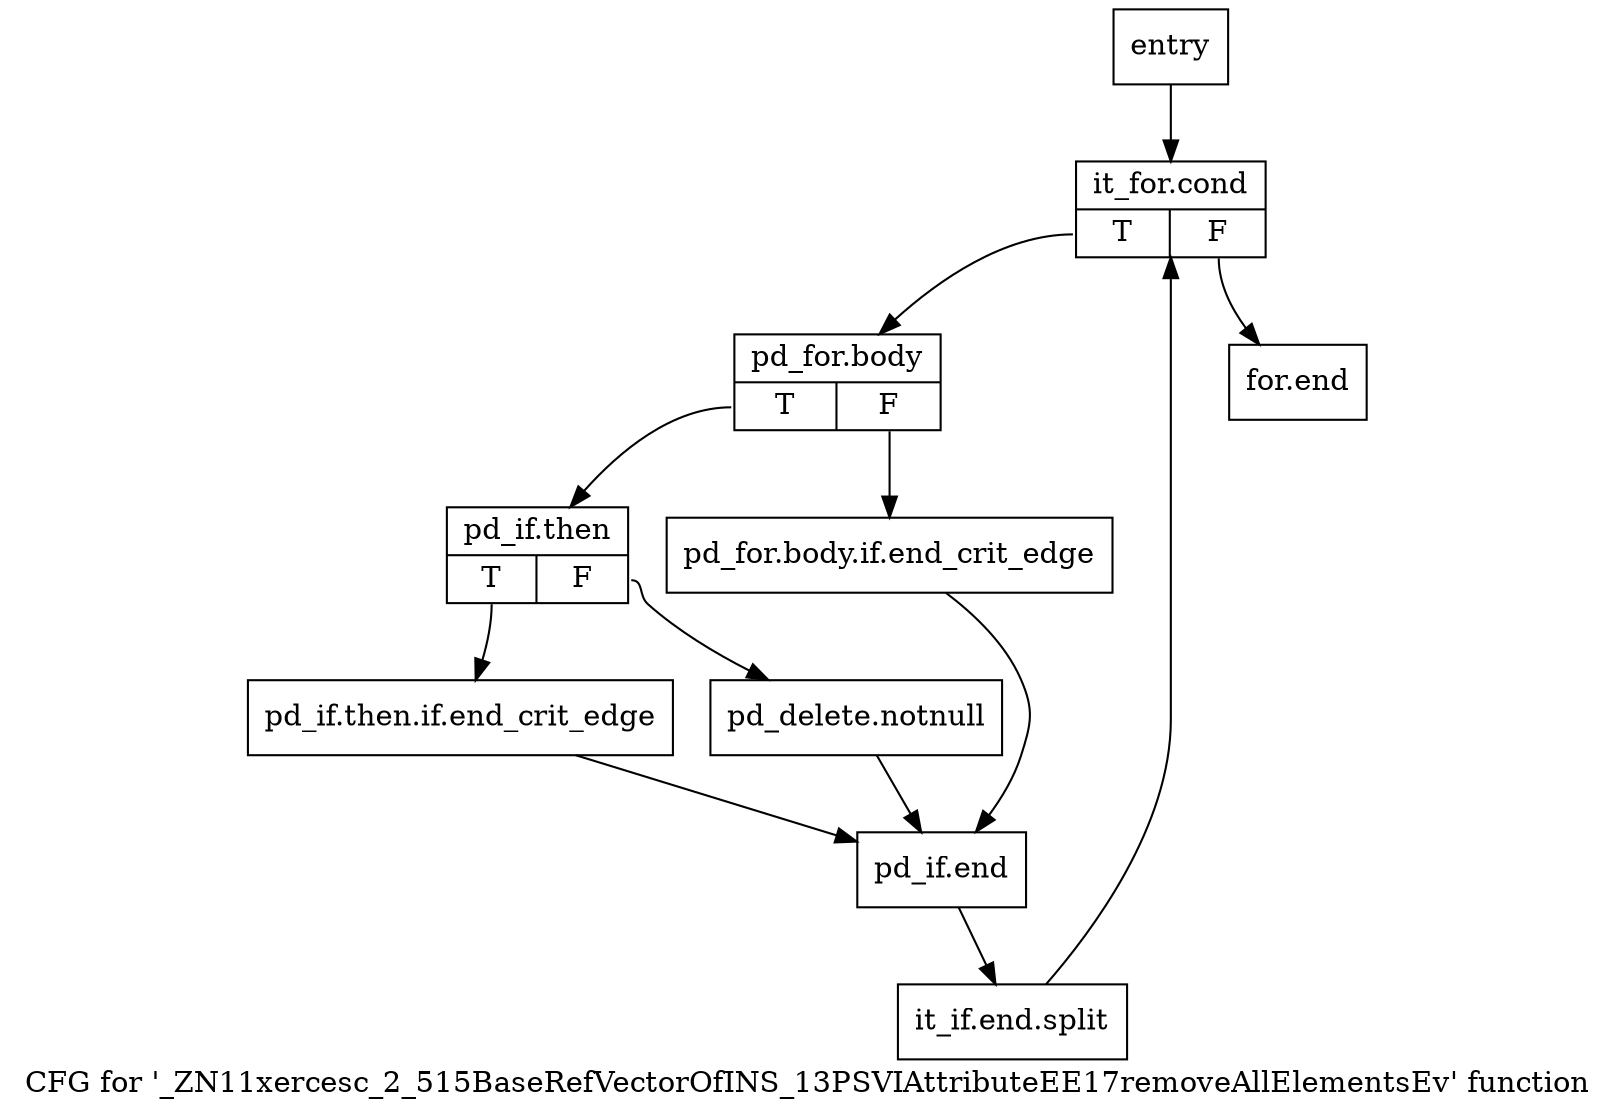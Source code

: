 digraph "CFG for '_ZN11xercesc_2_515BaseRefVectorOfINS_13PSVIAttributeEE17removeAllElementsEv' function" {
	label="CFG for '_ZN11xercesc_2_515BaseRefVectorOfINS_13PSVIAttributeEE17removeAllElementsEv' function";

	Node0x3c21070 [shape=record,label="{entry}"];
	Node0x3c21070 -> Node0x3c210c0;
	Node0x3c210c0 [shape=record,label="{it_for.cond|{<s0>T|<s1>F}}"];
	Node0x3c210c0:s0 -> Node0x3c21110;
	Node0x3c210c0:s1 -> Node0x3c212f0;
	Node0x3c21110 [shape=record,label="{pd_for.body|{<s0>T|<s1>F}}"];
	Node0x3c21110:s0 -> Node0x3c211b0;
	Node0x3c21110:s1 -> Node0x3c21160;
	Node0x3c21160 [shape=record,label="{pd_for.body.if.end_crit_edge}"];
	Node0x3c21160 -> Node0x3c212a0;
	Node0x3c211b0 [shape=record,label="{pd_if.then|{<s0>T|<s1>F}}"];
	Node0x3c211b0:s0 -> Node0x3c21200;
	Node0x3c211b0:s1 -> Node0x3c21250;
	Node0x3c21200 [shape=record,label="{pd_if.then.if.end_crit_edge}"];
	Node0x3c21200 -> Node0x3c212a0;
	Node0x3c21250 [shape=record,label="{pd_delete.notnull}"];
	Node0x3c21250 -> Node0x3c212a0;
	Node0x3c212a0 [shape=record,label="{pd_if.end}"];
	Node0x3c212a0 -> Node0xac55120;
	Node0xac55120 [shape=record,label="{it_if.end.split}"];
	Node0xac55120 -> Node0x3c210c0;
	Node0x3c212f0 [shape=record,label="{for.end}"];
}
